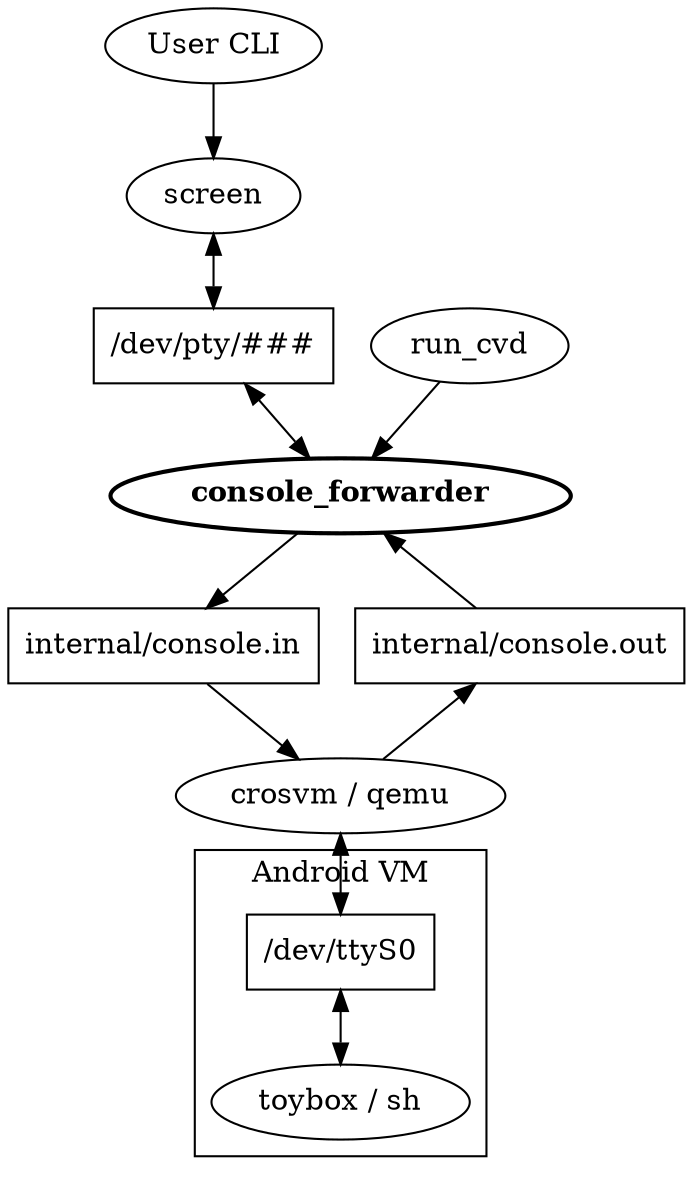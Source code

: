 digraph {
  console_forwarder [label = < <B>console_forwarder</B> >, penwidth = 2]
  host_console_in [label = "internal/console.in", shape = "rectangle"]
  host_console_out [label = "internal/console.out", shape = "rectangle"]
  host_pty [label = "/dev/pty/###", shape = "rectangle"]
  run_cvd
  screen
  user [label = "User CLI"]
  vmm [label = "crosvm / qemu"]
  subgraph cluster_android {
    label = "Android VM"
    vm_console [label = "/dev/ttyS0", shape = "rectangle"]
    shell [label = "toybox / sh"]
  }

  run_cvd -> console_forwarder
  user -> screen
  screen -> host_pty -> console_forwarder [dir = "both"]

  console_forwarder -> host_console_out -> vmm [dir = "back"]
  console_forwarder -> host_console_in -> vmm

  vmm -> vm_console -> shell [dir = "both"]
}
